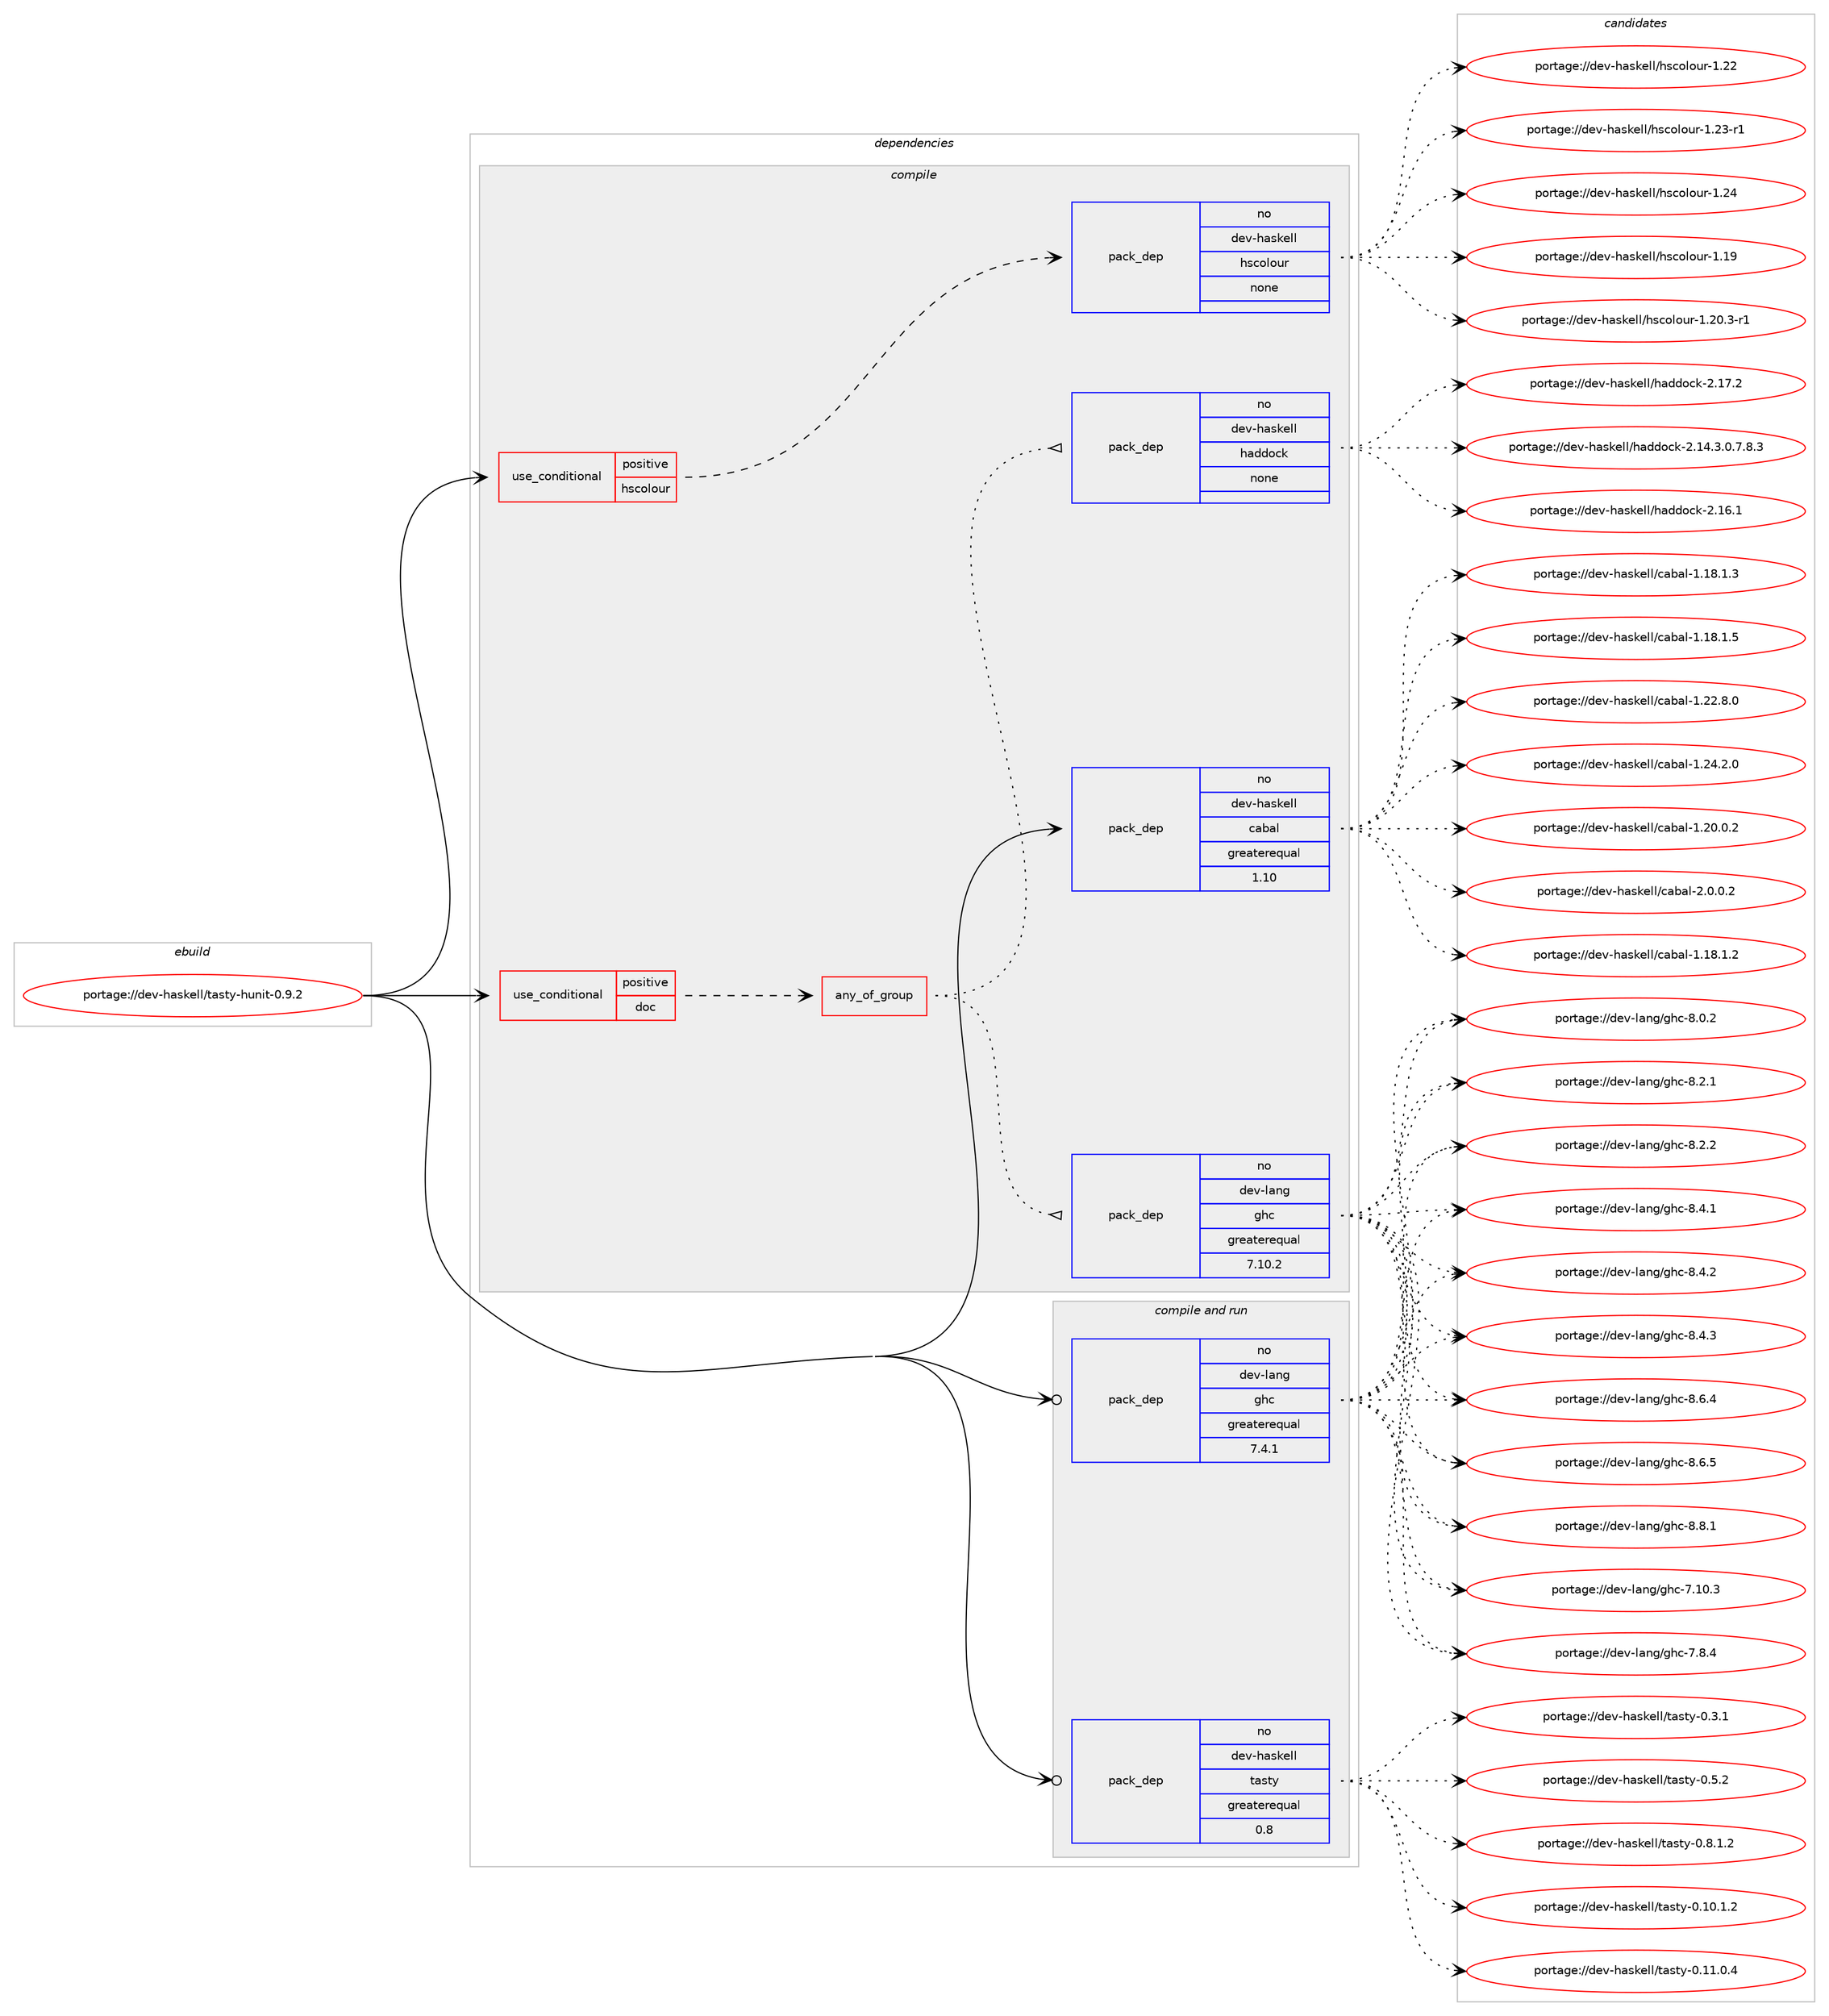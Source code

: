 digraph prolog {

# *************
# Graph options
# *************

newrank=true;
concentrate=true;
compound=true;
graph [rankdir=LR,fontname=Helvetica,fontsize=10,ranksep=1.5];#, ranksep=2.5, nodesep=0.2];
edge  [arrowhead=vee];
node  [fontname=Helvetica,fontsize=10];

# **********
# The ebuild
# **********

subgraph cluster_leftcol {
color=gray;
rank=same;
label=<<i>ebuild</i>>;
id [label="portage://dev-haskell/tasty-hunit-0.9.2", color=red, width=4, href="../dev-haskell/tasty-hunit-0.9.2.svg"];
}

# ****************
# The dependencies
# ****************

subgraph cluster_midcol {
color=gray;
label=<<i>dependencies</i>>;
subgraph cluster_compile {
fillcolor="#eeeeee";
style=filled;
label=<<i>compile</i>>;
subgraph cond17205 {
dependency80588 [label=<<TABLE BORDER="0" CELLBORDER="1" CELLSPACING="0" CELLPADDING="4"><TR><TD ROWSPAN="3" CELLPADDING="10">use_conditional</TD></TR><TR><TD>positive</TD></TR><TR><TD>doc</TD></TR></TABLE>>, shape=none, color=red];
subgraph any2395 {
dependency80589 [label=<<TABLE BORDER="0" CELLBORDER="1" CELLSPACING="0" CELLPADDING="4"><TR><TD CELLPADDING="10">any_of_group</TD></TR></TABLE>>, shape=none, color=red];subgraph pack60929 {
dependency80590 [label=<<TABLE BORDER="0" CELLBORDER="1" CELLSPACING="0" CELLPADDING="4" WIDTH="220"><TR><TD ROWSPAN="6" CELLPADDING="30">pack_dep</TD></TR><TR><TD WIDTH="110">no</TD></TR><TR><TD>dev-haskell</TD></TR><TR><TD>haddock</TD></TR><TR><TD>none</TD></TR><TR><TD></TD></TR></TABLE>>, shape=none, color=blue];
}
dependency80589:e -> dependency80590:w [weight=20,style="dotted",arrowhead="oinv"];
subgraph pack60930 {
dependency80591 [label=<<TABLE BORDER="0" CELLBORDER="1" CELLSPACING="0" CELLPADDING="4" WIDTH="220"><TR><TD ROWSPAN="6" CELLPADDING="30">pack_dep</TD></TR><TR><TD WIDTH="110">no</TD></TR><TR><TD>dev-lang</TD></TR><TR><TD>ghc</TD></TR><TR><TD>greaterequal</TD></TR><TR><TD>7.10.2</TD></TR></TABLE>>, shape=none, color=blue];
}
dependency80589:e -> dependency80591:w [weight=20,style="dotted",arrowhead="oinv"];
}
dependency80588:e -> dependency80589:w [weight=20,style="dashed",arrowhead="vee"];
}
id:e -> dependency80588:w [weight=20,style="solid",arrowhead="vee"];
subgraph cond17206 {
dependency80592 [label=<<TABLE BORDER="0" CELLBORDER="1" CELLSPACING="0" CELLPADDING="4"><TR><TD ROWSPAN="3" CELLPADDING="10">use_conditional</TD></TR><TR><TD>positive</TD></TR><TR><TD>hscolour</TD></TR></TABLE>>, shape=none, color=red];
subgraph pack60931 {
dependency80593 [label=<<TABLE BORDER="0" CELLBORDER="1" CELLSPACING="0" CELLPADDING="4" WIDTH="220"><TR><TD ROWSPAN="6" CELLPADDING="30">pack_dep</TD></TR><TR><TD WIDTH="110">no</TD></TR><TR><TD>dev-haskell</TD></TR><TR><TD>hscolour</TD></TR><TR><TD>none</TD></TR><TR><TD></TD></TR></TABLE>>, shape=none, color=blue];
}
dependency80592:e -> dependency80593:w [weight=20,style="dashed",arrowhead="vee"];
}
id:e -> dependency80592:w [weight=20,style="solid",arrowhead="vee"];
subgraph pack60932 {
dependency80594 [label=<<TABLE BORDER="0" CELLBORDER="1" CELLSPACING="0" CELLPADDING="4" WIDTH="220"><TR><TD ROWSPAN="6" CELLPADDING="30">pack_dep</TD></TR><TR><TD WIDTH="110">no</TD></TR><TR><TD>dev-haskell</TD></TR><TR><TD>cabal</TD></TR><TR><TD>greaterequal</TD></TR><TR><TD>1.10</TD></TR></TABLE>>, shape=none, color=blue];
}
id:e -> dependency80594:w [weight=20,style="solid",arrowhead="vee"];
}
subgraph cluster_compileandrun {
fillcolor="#eeeeee";
style=filled;
label=<<i>compile and run</i>>;
subgraph pack60933 {
dependency80595 [label=<<TABLE BORDER="0" CELLBORDER="1" CELLSPACING="0" CELLPADDING="4" WIDTH="220"><TR><TD ROWSPAN="6" CELLPADDING="30">pack_dep</TD></TR><TR><TD WIDTH="110">no</TD></TR><TR><TD>dev-haskell</TD></TR><TR><TD>tasty</TD></TR><TR><TD>greaterequal</TD></TR><TR><TD>0.8</TD></TR></TABLE>>, shape=none, color=blue];
}
id:e -> dependency80595:w [weight=20,style="solid",arrowhead="odotvee"];
subgraph pack60934 {
dependency80596 [label=<<TABLE BORDER="0" CELLBORDER="1" CELLSPACING="0" CELLPADDING="4" WIDTH="220"><TR><TD ROWSPAN="6" CELLPADDING="30">pack_dep</TD></TR><TR><TD WIDTH="110">no</TD></TR><TR><TD>dev-lang</TD></TR><TR><TD>ghc</TD></TR><TR><TD>greaterequal</TD></TR><TR><TD>7.4.1</TD></TR></TABLE>>, shape=none, color=blue];
}
id:e -> dependency80596:w [weight=20,style="solid",arrowhead="odotvee"];
}
subgraph cluster_run {
fillcolor="#eeeeee";
style=filled;
label=<<i>run</i>>;
}
}

# **************
# The candidates
# **************

subgraph cluster_choices {
rank=same;
color=gray;
label=<<i>candidates</i>>;

subgraph choice60929 {
color=black;
nodesep=1;
choiceportage1001011184510497115107101108108471049710010011199107455046495246514648465546564651 [label="portage://dev-haskell/haddock-2.14.3.0.7.8.3", color=red, width=4,href="../dev-haskell/haddock-2.14.3.0.7.8.3.svg"];
choiceportage100101118451049711510710110810847104971001001119910745504649544649 [label="portage://dev-haskell/haddock-2.16.1", color=red, width=4,href="../dev-haskell/haddock-2.16.1.svg"];
choiceportage100101118451049711510710110810847104971001001119910745504649554650 [label="portage://dev-haskell/haddock-2.17.2", color=red, width=4,href="../dev-haskell/haddock-2.17.2.svg"];
dependency80590:e -> choiceportage1001011184510497115107101108108471049710010011199107455046495246514648465546564651:w [style=dotted,weight="100"];
dependency80590:e -> choiceportage100101118451049711510710110810847104971001001119910745504649544649:w [style=dotted,weight="100"];
dependency80590:e -> choiceportage100101118451049711510710110810847104971001001119910745504649554650:w [style=dotted,weight="100"];
}
subgraph choice60930 {
color=black;
nodesep=1;
choiceportage1001011184510897110103471031049945554649484651 [label="portage://dev-lang/ghc-7.10.3", color=red, width=4,href="../dev-lang/ghc-7.10.3.svg"];
choiceportage10010111845108971101034710310499455546564652 [label="portage://dev-lang/ghc-7.8.4", color=red, width=4,href="../dev-lang/ghc-7.8.4.svg"];
choiceportage10010111845108971101034710310499455646484650 [label="portage://dev-lang/ghc-8.0.2", color=red, width=4,href="../dev-lang/ghc-8.0.2.svg"];
choiceportage10010111845108971101034710310499455646504649 [label="portage://dev-lang/ghc-8.2.1", color=red, width=4,href="../dev-lang/ghc-8.2.1.svg"];
choiceportage10010111845108971101034710310499455646504650 [label="portage://dev-lang/ghc-8.2.2", color=red, width=4,href="../dev-lang/ghc-8.2.2.svg"];
choiceportage10010111845108971101034710310499455646524649 [label="portage://dev-lang/ghc-8.4.1", color=red, width=4,href="../dev-lang/ghc-8.4.1.svg"];
choiceportage10010111845108971101034710310499455646524650 [label="portage://dev-lang/ghc-8.4.2", color=red, width=4,href="../dev-lang/ghc-8.4.2.svg"];
choiceportage10010111845108971101034710310499455646524651 [label="portage://dev-lang/ghc-8.4.3", color=red, width=4,href="../dev-lang/ghc-8.4.3.svg"];
choiceportage10010111845108971101034710310499455646544652 [label="portage://dev-lang/ghc-8.6.4", color=red, width=4,href="../dev-lang/ghc-8.6.4.svg"];
choiceportage10010111845108971101034710310499455646544653 [label="portage://dev-lang/ghc-8.6.5", color=red, width=4,href="../dev-lang/ghc-8.6.5.svg"];
choiceportage10010111845108971101034710310499455646564649 [label="portage://dev-lang/ghc-8.8.1", color=red, width=4,href="../dev-lang/ghc-8.8.1.svg"];
dependency80591:e -> choiceportage1001011184510897110103471031049945554649484651:w [style=dotted,weight="100"];
dependency80591:e -> choiceportage10010111845108971101034710310499455546564652:w [style=dotted,weight="100"];
dependency80591:e -> choiceportage10010111845108971101034710310499455646484650:w [style=dotted,weight="100"];
dependency80591:e -> choiceportage10010111845108971101034710310499455646504649:w [style=dotted,weight="100"];
dependency80591:e -> choiceportage10010111845108971101034710310499455646504650:w [style=dotted,weight="100"];
dependency80591:e -> choiceportage10010111845108971101034710310499455646524649:w [style=dotted,weight="100"];
dependency80591:e -> choiceportage10010111845108971101034710310499455646524650:w [style=dotted,weight="100"];
dependency80591:e -> choiceportage10010111845108971101034710310499455646524651:w [style=dotted,weight="100"];
dependency80591:e -> choiceportage10010111845108971101034710310499455646544652:w [style=dotted,weight="100"];
dependency80591:e -> choiceportage10010111845108971101034710310499455646544653:w [style=dotted,weight="100"];
dependency80591:e -> choiceportage10010111845108971101034710310499455646564649:w [style=dotted,weight="100"];
}
subgraph choice60931 {
color=black;
nodesep=1;
choiceportage100101118451049711510710110810847104115991111081111171144549464957 [label="portage://dev-haskell/hscolour-1.19", color=red, width=4,href="../dev-haskell/hscolour-1.19.svg"];
choiceportage10010111845104971151071011081084710411599111108111117114454946504846514511449 [label="portage://dev-haskell/hscolour-1.20.3-r1", color=red, width=4,href="../dev-haskell/hscolour-1.20.3-r1.svg"];
choiceportage100101118451049711510710110810847104115991111081111171144549465050 [label="portage://dev-haskell/hscolour-1.22", color=red, width=4,href="../dev-haskell/hscolour-1.22.svg"];
choiceportage1001011184510497115107101108108471041159911110811111711445494650514511449 [label="portage://dev-haskell/hscolour-1.23-r1", color=red, width=4,href="../dev-haskell/hscolour-1.23-r1.svg"];
choiceportage100101118451049711510710110810847104115991111081111171144549465052 [label="portage://dev-haskell/hscolour-1.24", color=red, width=4,href="../dev-haskell/hscolour-1.24.svg"];
dependency80593:e -> choiceportage100101118451049711510710110810847104115991111081111171144549464957:w [style=dotted,weight="100"];
dependency80593:e -> choiceportage10010111845104971151071011081084710411599111108111117114454946504846514511449:w [style=dotted,weight="100"];
dependency80593:e -> choiceportage100101118451049711510710110810847104115991111081111171144549465050:w [style=dotted,weight="100"];
dependency80593:e -> choiceportage1001011184510497115107101108108471041159911110811111711445494650514511449:w [style=dotted,weight="100"];
dependency80593:e -> choiceportage100101118451049711510710110810847104115991111081111171144549465052:w [style=dotted,weight="100"];
}
subgraph choice60932 {
color=black;
nodesep=1;
choiceportage10010111845104971151071011081084799979897108454946495646494650 [label="portage://dev-haskell/cabal-1.18.1.2", color=red, width=4,href="../dev-haskell/cabal-1.18.1.2.svg"];
choiceportage10010111845104971151071011081084799979897108454946495646494651 [label="portage://dev-haskell/cabal-1.18.1.3", color=red, width=4,href="../dev-haskell/cabal-1.18.1.3.svg"];
choiceportage10010111845104971151071011081084799979897108454946495646494653 [label="portage://dev-haskell/cabal-1.18.1.5", color=red, width=4,href="../dev-haskell/cabal-1.18.1.5.svg"];
choiceportage10010111845104971151071011081084799979897108454946504846484650 [label="portage://dev-haskell/cabal-1.20.0.2", color=red, width=4,href="../dev-haskell/cabal-1.20.0.2.svg"];
choiceportage10010111845104971151071011081084799979897108454946505046564648 [label="portage://dev-haskell/cabal-1.22.8.0", color=red, width=4,href="../dev-haskell/cabal-1.22.8.0.svg"];
choiceportage10010111845104971151071011081084799979897108454946505246504648 [label="portage://dev-haskell/cabal-1.24.2.0", color=red, width=4,href="../dev-haskell/cabal-1.24.2.0.svg"];
choiceportage100101118451049711510710110810847999798971084550464846484650 [label="portage://dev-haskell/cabal-2.0.0.2", color=red, width=4,href="../dev-haskell/cabal-2.0.0.2.svg"];
dependency80594:e -> choiceportage10010111845104971151071011081084799979897108454946495646494650:w [style=dotted,weight="100"];
dependency80594:e -> choiceportage10010111845104971151071011081084799979897108454946495646494651:w [style=dotted,weight="100"];
dependency80594:e -> choiceportage10010111845104971151071011081084799979897108454946495646494653:w [style=dotted,weight="100"];
dependency80594:e -> choiceportage10010111845104971151071011081084799979897108454946504846484650:w [style=dotted,weight="100"];
dependency80594:e -> choiceportage10010111845104971151071011081084799979897108454946505046564648:w [style=dotted,weight="100"];
dependency80594:e -> choiceportage10010111845104971151071011081084799979897108454946505246504648:w [style=dotted,weight="100"];
dependency80594:e -> choiceportage100101118451049711510710110810847999798971084550464846484650:w [style=dotted,weight="100"];
}
subgraph choice60933 {
color=black;
nodesep=1;
choiceportage10010111845104971151071011081084711697115116121454846494846494650 [label="portage://dev-haskell/tasty-0.10.1.2", color=red, width=4,href="../dev-haskell/tasty-0.10.1.2.svg"];
choiceportage10010111845104971151071011081084711697115116121454846494946484652 [label="portage://dev-haskell/tasty-0.11.0.4", color=red, width=4,href="../dev-haskell/tasty-0.11.0.4.svg"];
choiceportage10010111845104971151071011081084711697115116121454846514649 [label="portage://dev-haskell/tasty-0.3.1", color=red, width=4,href="../dev-haskell/tasty-0.3.1.svg"];
choiceportage10010111845104971151071011081084711697115116121454846534650 [label="portage://dev-haskell/tasty-0.5.2", color=red, width=4,href="../dev-haskell/tasty-0.5.2.svg"];
choiceportage100101118451049711510710110810847116971151161214548465646494650 [label="portage://dev-haskell/tasty-0.8.1.2", color=red, width=4,href="../dev-haskell/tasty-0.8.1.2.svg"];
dependency80595:e -> choiceportage10010111845104971151071011081084711697115116121454846494846494650:w [style=dotted,weight="100"];
dependency80595:e -> choiceportage10010111845104971151071011081084711697115116121454846494946484652:w [style=dotted,weight="100"];
dependency80595:e -> choiceportage10010111845104971151071011081084711697115116121454846514649:w [style=dotted,weight="100"];
dependency80595:e -> choiceportage10010111845104971151071011081084711697115116121454846534650:w [style=dotted,weight="100"];
dependency80595:e -> choiceportage100101118451049711510710110810847116971151161214548465646494650:w [style=dotted,weight="100"];
}
subgraph choice60934 {
color=black;
nodesep=1;
choiceportage1001011184510897110103471031049945554649484651 [label="portage://dev-lang/ghc-7.10.3", color=red, width=4,href="../dev-lang/ghc-7.10.3.svg"];
choiceportage10010111845108971101034710310499455546564652 [label="portage://dev-lang/ghc-7.8.4", color=red, width=4,href="../dev-lang/ghc-7.8.4.svg"];
choiceportage10010111845108971101034710310499455646484650 [label="portage://dev-lang/ghc-8.0.2", color=red, width=4,href="../dev-lang/ghc-8.0.2.svg"];
choiceportage10010111845108971101034710310499455646504649 [label="portage://dev-lang/ghc-8.2.1", color=red, width=4,href="../dev-lang/ghc-8.2.1.svg"];
choiceportage10010111845108971101034710310499455646504650 [label="portage://dev-lang/ghc-8.2.2", color=red, width=4,href="../dev-lang/ghc-8.2.2.svg"];
choiceportage10010111845108971101034710310499455646524649 [label="portage://dev-lang/ghc-8.4.1", color=red, width=4,href="../dev-lang/ghc-8.4.1.svg"];
choiceportage10010111845108971101034710310499455646524650 [label="portage://dev-lang/ghc-8.4.2", color=red, width=4,href="../dev-lang/ghc-8.4.2.svg"];
choiceportage10010111845108971101034710310499455646524651 [label="portage://dev-lang/ghc-8.4.3", color=red, width=4,href="../dev-lang/ghc-8.4.3.svg"];
choiceportage10010111845108971101034710310499455646544652 [label="portage://dev-lang/ghc-8.6.4", color=red, width=4,href="../dev-lang/ghc-8.6.4.svg"];
choiceportage10010111845108971101034710310499455646544653 [label="portage://dev-lang/ghc-8.6.5", color=red, width=4,href="../dev-lang/ghc-8.6.5.svg"];
choiceportage10010111845108971101034710310499455646564649 [label="portage://dev-lang/ghc-8.8.1", color=red, width=4,href="../dev-lang/ghc-8.8.1.svg"];
dependency80596:e -> choiceportage1001011184510897110103471031049945554649484651:w [style=dotted,weight="100"];
dependency80596:e -> choiceportage10010111845108971101034710310499455546564652:w [style=dotted,weight="100"];
dependency80596:e -> choiceportage10010111845108971101034710310499455646484650:w [style=dotted,weight="100"];
dependency80596:e -> choiceportage10010111845108971101034710310499455646504649:w [style=dotted,weight="100"];
dependency80596:e -> choiceportage10010111845108971101034710310499455646504650:w [style=dotted,weight="100"];
dependency80596:e -> choiceportage10010111845108971101034710310499455646524649:w [style=dotted,weight="100"];
dependency80596:e -> choiceportage10010111845108971101034710310499455646524650:w [style=dotted,weight="100"];
dependency80596:e -> choiceportage10010111845108971101034710310499455646524651:w [style=dotted,weight="100"];
dependency80596:e -> choiceportage10010111845108971101034710310499455646544652:w [style=dotted,weight="100"];
dependency80596:e -> choiceportage10010111845108971101034710310499455646544653:w [style=dotted,weight="100"];
dependency80596:e -> choiceportage10010111845108971101034710310499455646564649:w [style=dotted,weight="100"];
}
}

}

